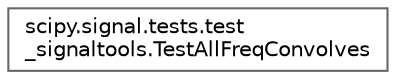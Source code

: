 digraph "Graphical Class Hierarchy"
{
 // LATEX_PDF_SIZE
  bgcolor="transparent";
  edge [fontname=Helvetica,fontsize=10,labelfontname=Helvetica,labelfontsize=10];
  node [fontname=Helvetica,fontsize=10,shape=box,height=0.2,width=0.4];
  rankdir="LR";
  Node0 [id="Node000000",label="scipy.signal.tests.test\l_signaltools.TestAllFreqConvolves",height=0.2,width=0.4,color="grey40", fillcolor="white", style="filled",URL="$d3/d85/classscipy_1_1signal_1_1tests_1_1test__signaltools_1_1TestAllFreqConvolves.html",tooltip=" "];
}
